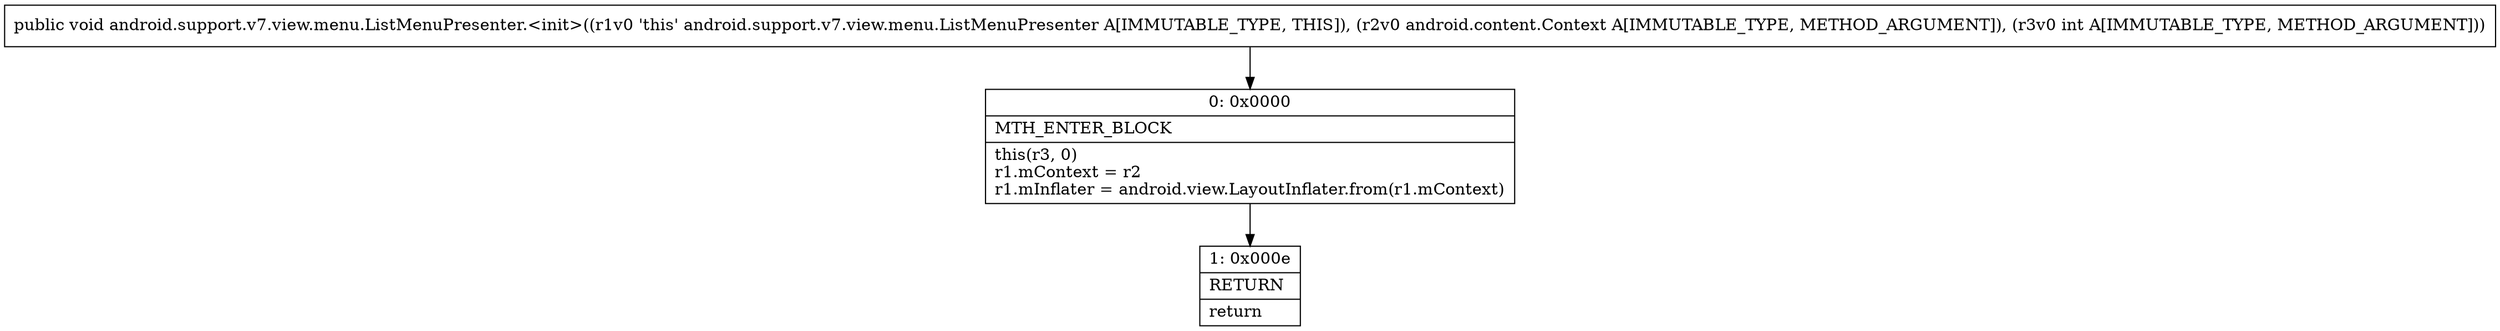 digraph "CFG forandroid.support.v7.view.menu.ListMenuPresenter.\<init\>(Landroid\/content\/Context;I)V" {
Node_0 [shape=record,label="{0\:\ 0x0000|MTH_ENTER_BLOCK\l|this(r3, 0)\lr1.mContext = r2\lr1.mInflater = android.view.LayoutInflater.from(r1.mContext)\l}"];
Node_1 [shape=record,label="{1\:\ 0x000e|RETURN\l|return\l}"];
MethodNode[shape=record,label="{public void android.support.v7.view.menu.ListMenuPresenter.\<init\>((r1v0 'this' android.support.v7.view.menu.ListMenuPresenter A[IMMUTABLE_TYPE, THIS]), (r2v0 android.content.Context A[IMMUTABLE_TYPE, METHOD_ARGUMENT]), (r3v0 int A[IMMUTABLE_TYPE, METHOD_ARGUMENT])) }"];
MethodNode -> Node_0;
Node_0 -> Node_1;
}

